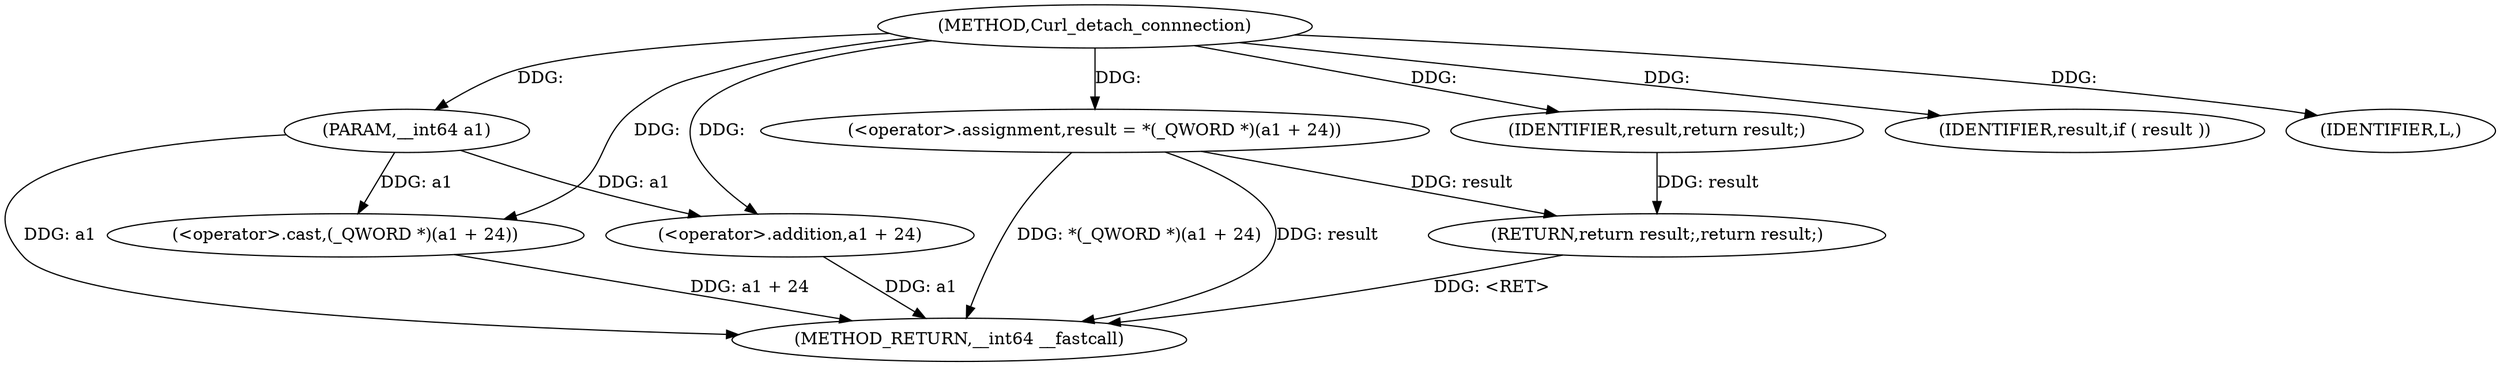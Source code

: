 digraph Curl_detach_connnection {  
"1000102" [label = "(METHOD,Curl_detach_connnection)" ]
"1000119" [label = "(METHOD_RETURN,__int64 __fastcall)" ]
"1000103" [label = "(PARAM,__int64 a1)" ]
"1000106" [label = "(<operator>.assignment,result = *(_QWORD *)(a1 + 24))" ]
"1000109" [label = "(<operator>.cast,(_QWORD *)(a1 + 24))" ]
"1000111" [label = "(<operator>.addition,a1 + 24)" ]
"1000115" [label = "(IDENTIFIER,result,if ( result ))" ]
"1000116" [label = "(IDENTIFIER,L,)" ]
"1000117" [label = "(RETURN,return result;,return result;)" ]
"1000118" [label = "(IDENTIFIER,result,return result;)" ]
  "1000106" -> "1000119"  [ label = "DDG: result"] 
  "1000103" -> "1000119"  [ label = "DDG: a1"] 
  "1000111" -> "1000119"  [ label = "DDG: a1"] 
  "1000109" -> "1000119"  [ label = "DDG: a1 + 24"] 
  "1000106" -> "1000119"  [ label = "DDG: *(_QWORD *)(a1 + 24)"] 
  "1000117" -> "1000119"  [ label = "DDG: <RET>"] 
  "1000102" -> "1000103"  [ label = "DDG: "] 
  "1000102" -> "1000106"  [ label = "DDG: "] 
  "1000103" -> "1000109"  [ label = "DDG: a1"] 
  "1000102" -> "1000109"  [ label = "DDG: "] 
  "1000103" -> "1000111"  [ label = "DDG: a1"] 
  "1000102" -> "1000111"  [ label = "DDG: "] 
  "1000102" -> "1000115"  [ label = "DDG: "] 
  "1000102" -> "1000116"  [ label = "DDG: "] 
  "1000118" -> "1000117"  [ label = "DDG: result"] 
  "1000106" -> "1000117"  [ label = "DDG: result"] 
  "1000102" -> "1000118"  [ label = "DDG: "] 
}
